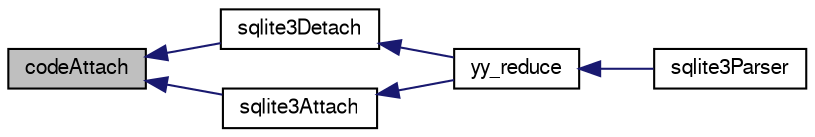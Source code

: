 digraph "codeAttach"
{
  edge [fontname="FreeSans",fontsize="10",labelfontname="FreeSans",labelfontsize="10"];
  node [fontname="FreeSans",fontsize="10",shape=record];
  rankdir="LR";
  Node51209 [label="codeAttach",height=0.2,width=0.4,color="black", fillcolor="grey75", style="filled", fontcolor="black"];
  Node51209 -> Node51210 [dir="back",color="midnightblue",fontsize="10",style="solid",fontname="FreeSans"];
  Node51210 [label="sqlite3Detach",height=0.2,width=0.4,color="black", fillcolor="white", style="filled",URL="$sqlite3_8c.html#ab1a5a0b01c7560aef5e0b8603a68747d"];
  Node51210 -> Node51211 [dir="back",color="midnightblue",fontsize="10",style="solid",fontname="FreeSans"];
  Node51211 [label="yy_reduce",height=0.2,width=0.4,color="black", fillcolor="white", style="filled",URL="$sqlite3_8c.html#a7c419a9b25711c666a9a2449ef377f14"];
  Node51211 -> Node51212 [dir="back",color="midnightblue",fontsize="10",style="solid",fontname="FreeSans"];
  Node51212 [label="sqlite3Parser",height=0.2,width=0.4,color="black", fillcolor="white", style="filled",URL="$sqlite3_8c.html#a0327d71a5fabe0b6a343d78a2602e72a"];
  Node51209 -> Node51213 [dir="back",color="midnightblue",fontsize="10",style="solid",fontname="FreeSans"];
  Node51213 [label="sqlite3Attach",height=0.2,width=0.4,color="black", fillcolor="white", style="filled",URL="$sqlite3_8c.html#ae0907fe0b43cc1b4c7e6a16213e8546f"];
  Node51213 -> Node51211 [dir="back",color="midnightblue",fontsize="10",style="solid",fontname="FreeSans"];
}
